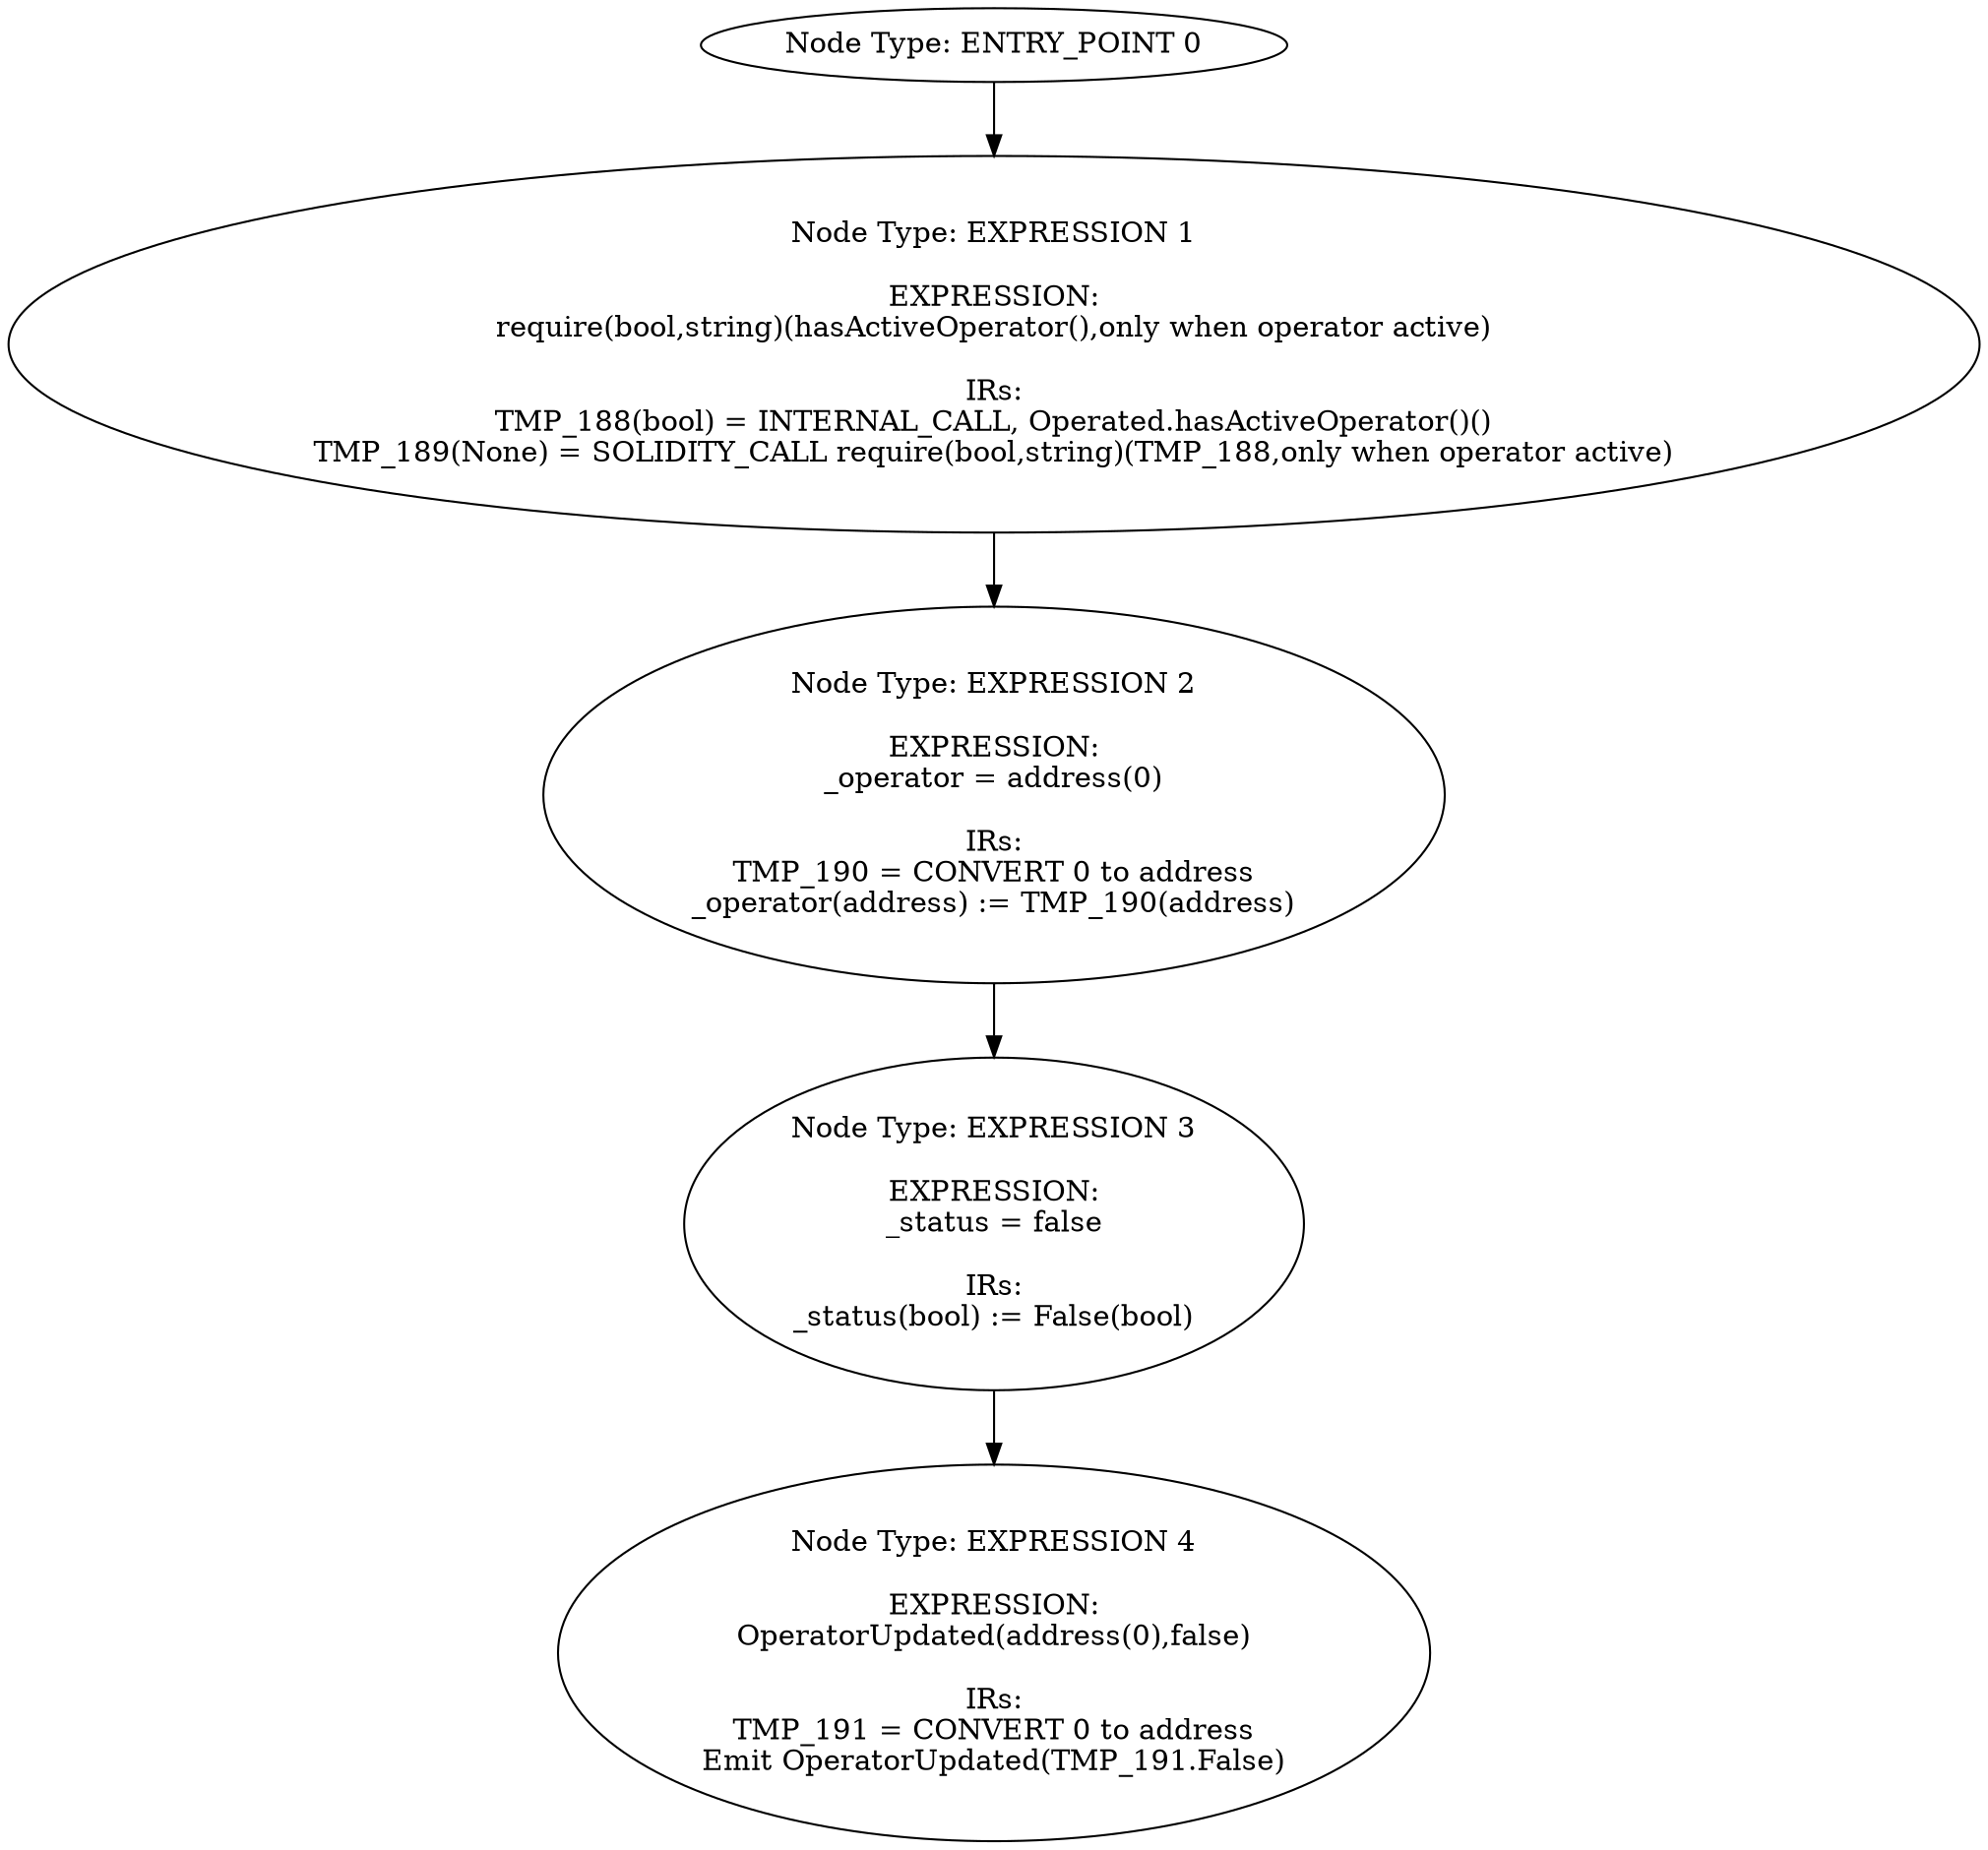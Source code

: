 digraph{
0[label="Node Type: ENTRY_POINT 0
"];
0->1;
1[label="Node Type: EXPRESSION 1

EXPRESSION:
require(bool,string)(hasActiveOperator(),only when operator active)

IRs:
TMP_188(bool) = INTERNAL_CALL, Operated.hasActiveOperator()()
TMP_189(None) = SOLIDITY_CALL require(bool,string)(TMP_188,only when operator active)"];
1->2;
2[label="Node Type: EXPRESSION 2

EXPRESSION:
_operator = address(0)

IRs:
TMP_190 = CONVERT 0 to address
_operator(address) := TMP_190(address)"];
2->3;
3[label="Node Type: EXPRESSION 3

EXPRESSION:
_status = false

IRs:
_status(bool) := False(bool)"];
3->4;
4[label="Node Type: EXPRESSION 4

EXPRESSION:
OperatorUpdated(address(0),false)

IRs:
TMP_191 = CONVERT 0 to address
Emit OperatorUpdated(TMP_191.False)"];
}
